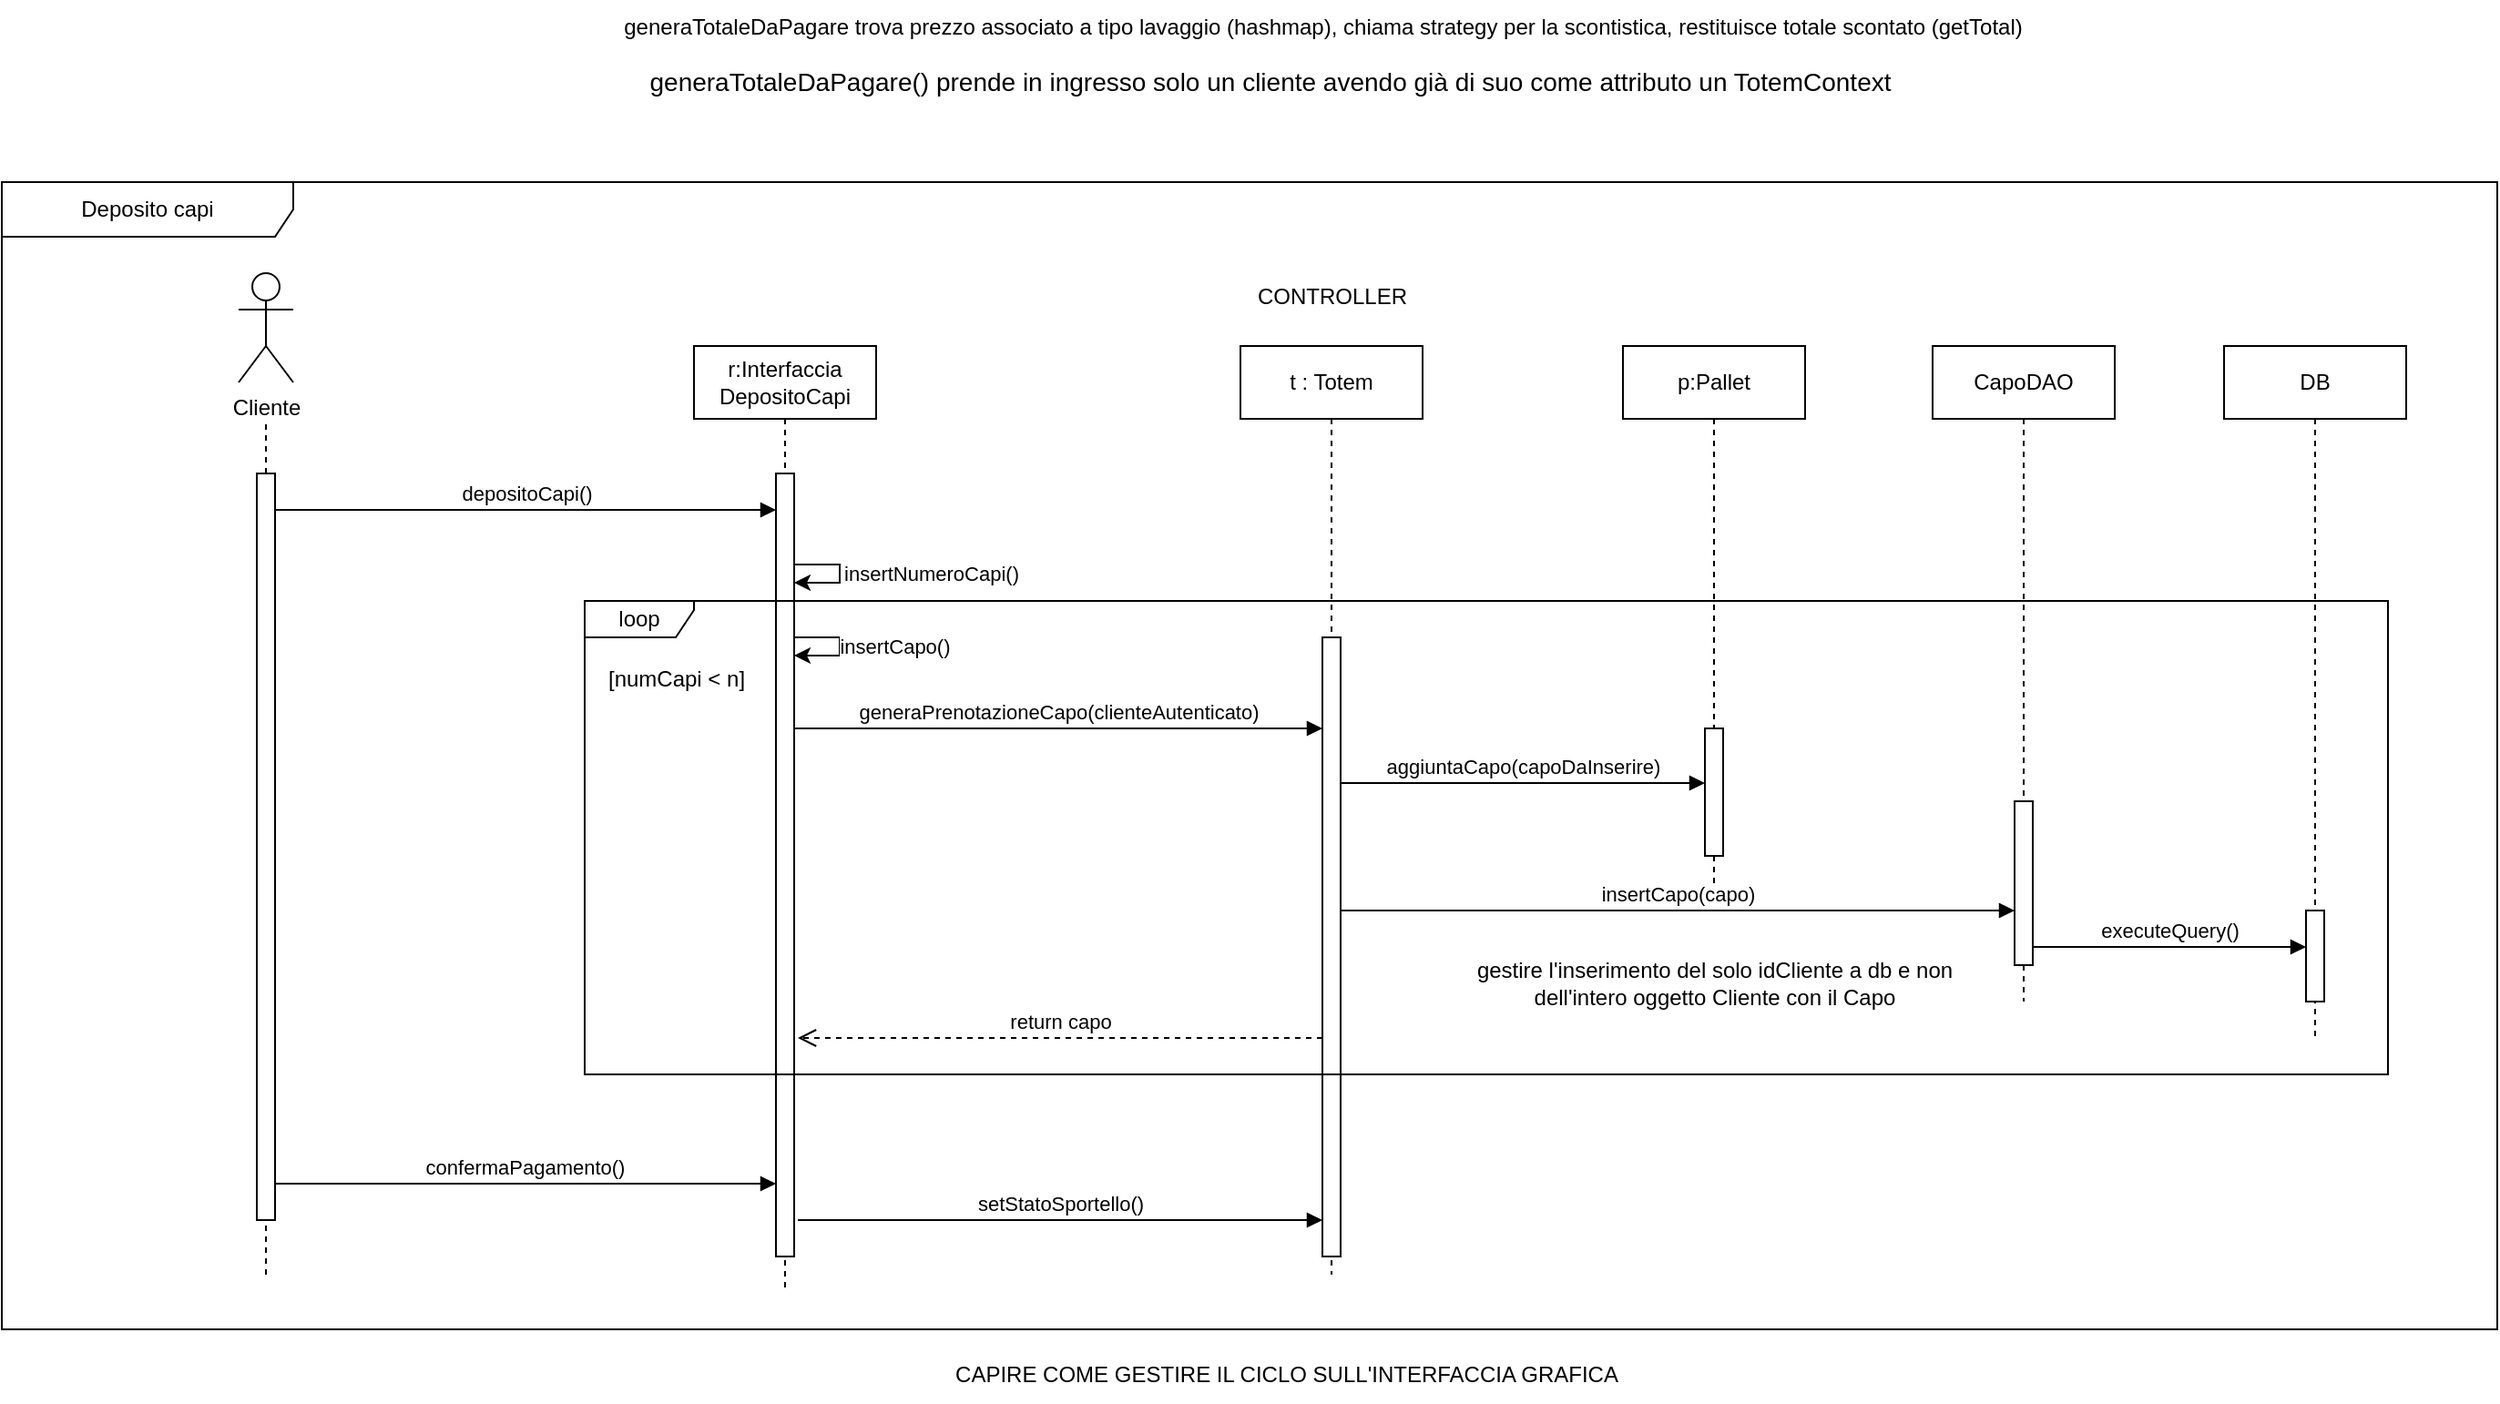 <mxfile version="26.0.11">
  <diagram name="Page-1" id="2YBvvXClWsGukQMizWep">
    <mxGraphModel grid="1" page="1" gridSize="10" guides="1" tooltips="1" connect="1" arrows="1" fold="1" pageScale="1" pageWidth="827" pageHeight="1169" math="0" shadow="0">
      <root>
        <mxCell id="0" />
        <mxCell id="1" parent="0" />
        <mxCell id="KFQoRSMoKo6lWCKC4XPC-30" value="r:Interfaccia DepositoCapi" style="shape=umlLifeline;perimeter=lifelinePerimeter;whiteSpace=wrap;html=1;container=0;dropTarget=0;collapsible=0;recursiveResize=0;outlineConnect=0;portConstraint=eastwest;newEdgeStyle={&quot;edgeStyle&quot;:&quot;elbowEdgeStyle&quot;,&quot;elbow&quot;:&quot;vertical&quot;,&quot;curved&quot;:0,&quot;rounded&quot;:0};fontColor=light-dark(#000000,#FFFFFF);" vertex="1" parent="1">
          <mxGeometry x="500" y="-820" width="100" height="520" as="geometry" />
        </mxCell>
        <mxCell id="KFQoRSMoKo6lWCKC4XPC-31" value="" style="html=1;points=[];perimeter=orthogonalPerimeter;outlineConnect=0;targetShapes=umlLifeline;portConstraint=eastwest;newEdgeStyle={&quot;edgeStyle&quot;:&quot;elbowEdgeStyle&quot;,&quot;elbow&quot;:&quot;vertical&quot;,&quot;curved&quot;:0,&quot;rounded&quot;:0};fontColor=light-dark(#000000,#FFFFFF);" vertex="1" parent="KFQoRSMoKo6lWCKC4XPC-30">
          <mxGeometry x="45" y="70" width="10" height="430" as="geometry" />
        </mxCell>
        <mxCell id="KFQoRSMoKo6lWCKC4XPC-34" value="t : Totem" style="shape=umlLifeline;perimeter=lifelinePerimeter;whiteSpace=wrap;html=1;container=0;dropTarget=0;collapsible=0;recursiveResize=0;outlineConnect=0;portConstraint=eastwest;newEdgeStyle={&quot;edgeStyle&quot;:&quot;elbowEdgeStyle&quot;,&quot;elbow&quot;:&quot;vertical&quot;,&quot;curved&quot;:0,&quot;rounded&quot;:0};fontColor=light-dark(#000000,#FFFFFF);" vertex="1" parent="1">
          <mxGeometry x="800" y="-820" width="100" height="510" as="geometry" />
        </mxCell>
        <mxCell id="KFQoRSMoKo6lWCKC4XPC-35" value="" style="html=1;points=[];perimeter=orthogonalPerimeter;outlineConnect=0;targetShapes=umlLifeline;portConstraint=eastwest;newEdgeStyle={&quot;edgeStyle&quot;:&quot;elbowEdgeStyle&quot;,&quot;elbow&quot;:&quot;vertical&quot;,&quot;curved&quot;:0,&quot;rounded&quot;:0};fontColor=light-dark(#000000,#FFFFFF);" vertex="1" parent="KFQoRSMoKo6lWCKC4XPC-34">
          <mxGeometry x="45" y="160" width="10" height="340" as="geometry" />
        </mxCell>
        <mxCell id="KFQoRSMoKo6lWCKC4XPC-37" value="return capo" style="html=1;verticalAlign=bottom;endArrow=open;dashed=1;endSize=8;edgeStyle=elbowEdgeStyle;elbow=vertical;curved=0;rounded=0;fontColor=light-dark(#000000,#FFFFFF);" edge="1" parent="1" source="KFQoRSMoKo6lWCKC4XPC-35">
          <mxGeometry relative="1" as="geometry">
            <mxPoint x="557" y="-440" as="targetPoint" />
            <Array as="points">
              <mxPoint x="772" y="-440" />
            </Array>
            <mxPoint x="840" y="-440" as="sourcePoint" />
            <mxPoint as="offset" />
          </mxGeometry>
        </mxCell>
        <mxCell id="KFQoRSMoKo6lWCKC4XPC-38" value="Deposito capi" style="shape=umlFrame;whiteSpace=wrap;html=1;pointerEvents=0;recursiveResize=0;container=1;collapsible=0;width=160;fontColor=light-dark(#000000,#FFFFFF);" vertex="1" parent="1">
          <mxGeometry x="120" y="-910" width="1370" height="630" as="geometry" />
        </mxCell>
        <mxCell id="tZzeq-og3VInymqJiUVC-8" value="DB" style="shape=umlLifeline;perimeter=lifelinePerimeter;whiteSpace=wrap;html=1;container=0;dropTarget=0;collapsible=0;recursiveResize=0;outlineConnect=0;portConstraint=eastwest;newEdgeStyle={&quot;edgeStyle&quot;:&quot;elbowEdgeStyle&quot;,&quot;elbow&quot;:&quot;vertical&quot;,&quot;curved&quot;:0,&quot;rounded&quot;:0};fontColor=light-dark(#000000,#FFFFFF);" vertex="1" parent="KFQoRSMoKo6lWCKC4XPC-38">
          <mxGeometry x="1220" y="90" width="100" height="380" as="geometry" />
        </mxCell>
        <mxCell id="tZzeq-og3VInymqJiUVC-9" value="" style="html=1;points=[];perimeter=orthogonalPerimeter;outlineConnect=0;targetShapes=umlLifeline;portConstraint=eastwest;newEdgeStyle={&quot;edgeStyle&quot;:&quot;elbowEdgeStyle&quot;,&quot;elbow&quot;:&quot;vertical&quot;,&quot;curved&quot;:0,&quot;rounded&quot;:0};fontColor=light-dark(#000000,#FFFFFF);" vertex="1" parent="tZzeq-og3VInymqJiUVC-8">
          <mxGeometry x="45" y="310" width="10" height="50" as="geometry" />
        </mxCell>
        <mxCell id="tZzeq-og3VInymqJiUVC-10" value="p:Pallet" style="shape=umlLifeline;perimeter=lifelinePerimeter;whiteSpace=wrap;html=1;container=0;dropTarget=0;collapsible=0;recursiveResize=0;outlineConnect=0;portConstraint=eastwest;newEdgeStyle={&quot;edgeStyle&quot;:&quot;elbowEdgeStyle&quot;,&quot;elbow&quot;:&quot;vertical&quot;,&quot;curved&quot;:0,&quot;rounded&quot;:0};fontColor=light-dark(#000000,#FFFFFF);" vertex="1" parent="KFQoRSMoKo6lWCKC4XPC-38">
          <mxGeometry x="890" y="90" width="100" height="300" as="geometry" />
        </mxCell>
        <mxCell id="tZzeq-og3VInymqJiUVC-11" value="" style="html=1;points=[];perimeter=orthogonalPerimeter;outlineConnect=0;targetShapes=umlLifeline;portConstraint=eastwest;newEdgeStyle={&quot;edgeStyle&quot;:&quot;elbowEdgeStyle&quot;,&quot;elbow&quot;:&quot;vertical&quot;,&quot;curved&quot;:0,&quot;rounded&quot;:0};fontColor=light-dark(#000000,#FFFFFF);" vertex="1" parent="tZzeq-og3VInymqJiUVC-10">
          <mxGeometry x="45" y="210" width="10" height="70" as="geometry" />
        </mxCell>
        <mxCell id="tZzeq-og3VInymqJiUVC-12" value="aggiuntaCapo(capoDaInserire)" style="html=1;verticalAlign=bottom;endArrow=block;edgeStyle=elbowEdgeStyle;elbow=vertical;curved=0;rounded=0;fontColor=light-dark(#000000,#FFFFFF);" edge="1" parent="KFQoRSMoKo6lWCKC4XPC-38" target="tZzeq-og3VInymqJiUVC-11">
          <mxGeometry relative="1" as="geometry">
            <mxPoint x="735" y="330" as="sourcePoint" />
            <Array as="points">
              <mxPoint x="930" y="330" />
              <mxPoint x="1095" y="364.58" />
              <mxPoint x="1015" y="274.58" />
            </Array>
            <mxPoint x="960" y="330" as="targetPoint" />
            <mxPoint as="offset" />
          </mxGeometry>
        </mxCell>
        <mxCell id="tZzeq-og3VInymqJiUVC-13" value="gestire l&#39;inserimento del solo idCliente a db e non &lt;br&gt;dell&#39;intero oggetto Cliente con il Capo" style="text;html=1;align=center;verticalAlign=middle;resizable=0;points=[];autosize=1;strokeColor=none;fillColor=none;fontColor=light-dark(#000000,#FFFFFF);" vertex="1" parent="KFQoRSMoKo6lWCKC4XPC-38">
          <mxGeometry x="800" y="420" width="280" height="40" as="geometry" />
        </mxCell>
        <mxCell id="tZzeq-og3VInymqJiUVC-14" value="CapoDAO" style="shape=umlLifeline;perimeter=lifelinePerimeter;whiteSpace=wrap;html=1;container=0;dropTarget=0;collapsible=0;recursiveResize=0;outlineConnect=0;portConstraint=eastwest;newEdgeStyle={&quot;edgeStyle&quot;:&quot;elbowEdgeStyle&quot;,&quot;elbow&quot;:&quot;vertical&quot;,&quot;curved&quot;:0,&quot;rounded&quot;:0};fontColor=light-dark(#000000,#FFFFFF);" vertex="1" parent="KFQoRSMoKo6lWCKC4XPC-38">
          <mxGeometry x="1060" y="90" width="100" height="360" as="geometry" />
        </mxCell>
        <mxCell id="tZzeq-og3VInymqJiUVC-15" value="" style="html=1;points=[];perimeter=orthogonalPerimeter;outlineConnect=0;targetShapes=umlLifeline;portConstraint=eastwest;newEdgeStyle={&quot;edgeStyle&quot;:&quot;elbowEdgeStyle&quot;,&quot;elbow&quot;:&quot;vertical&quot;,&quot;curved&quot;:0,&quot;rounded&quot;:0};fontColor=light-dark(#000000,#FFFFFF);" vertex="1" parent="tZzeq-og3VInymqJiUVC-14">
          <mxGeometry x="45" y="250" width="10" height="90" as="geometry" />
        </mxCell>
        <mxCell id="tZzeq-og3VInymqJiUVC-16" value="insertCapo(capo)" style="html=1;verticalAlign=bottom;endArrow=block;edgeStyle=elbowEdgeStyle;elbow=vertical;curved=0;rounded=0;fontColor=light-dark(#000000,#FFFFFF);" edge="1" parent="KFQoRSMoKo6lWCKC4XPC-38" target="tZzeq-og3VInymqJiUVC-15">
          <mxGeometry relative="1" as="geometry">
            <mxPoint x="735" y="400" as="sourcePoint" />
            <Array as="points">
              <mxPoint x="935" y="400" />
              <mxPoint x="1100" y="434.58" />
              <mxPoint x="1020" y="344.58" />
            </Array>
            <mxPoint x="940" y="400" as="targetPoint" />
            <mxPoint as="offset" />
          </mxGeometry>
        </mxCell>
        <mxCell id="tZzeq-og3VInymqJiUVC-17" value="executeQuery()" style="html=1;verticalAlign=bottom;endArrow=block;edgeStyle=elbowEdgeStyle;elbow=vertical;curved=0;rounded=0;fontColor=light-dark(#000000,#FFFFFF);" edge="1" parent="KFQoRSMoKo6lWCKC4XPC-38" source="tZzeq-og3VInymqJiUVC-15" target="tZzeq-og3VInymqJiUVC-9">
          <mxGeometry relative="1" as="geometry">
            <mxPoint x="1120" y="420" as="sourcePoint" />
            <Array as="points">
              <mxPoint x="1240" y="420" />
              <mxPoint x="1470" y="454.58" />
              <mxPoint x="1390" y="364.58" />
            </Array>
            <mxPoint x="1260" y="420" as="targetPoint" />
            <mxPoint as="offset" />
          </mxGeometry>
        </mxCell>
        <mxCell id="KFQoRSMoKo6lWCKC4XPC-39" value="Cliente" style="shape=umlActor;verticalLabelPosition=bottom;verticalAlign=top;html=1;outlineConnect=0;fontColor=light-dark(#000000,#FFFFFF);" vertex="1" parent="1">
          <mxGeometry x="250" y="-860" width="30" height="60" as="geometry" />
        </mxCell>
        <mxCell id="KFQoRSMoKo6lWCKC4XPC-40" value="" style="endArrow=none;dashed=1;html=1;rounded=0;fontColor=light-dark(#000000,#FFFFFF);" edge="1" parent="1" source="KFQoRSMoKo6lWCKC4XPC-42">
          <mxGeometry width="50" height="50" relative="1" as="geometry">
            <mxPoint x="264.72" y="-520" as="sourcePoint" />
            <mxPoint x="265" y="-780" as="targetPoint" />
          </mxGeometry>
        </mxCell>
        <mxCell id="KFQoRSMoKo6lWCKC4XPC-41" value="" style="endArrow=none;dashed=1;html=1;rounded=0;fontColor=light-dark(#000000,#FFFFFF);" edge="1" parent="1" target="KFQoRSMoKo6lWCKC4XPC-42">
          <mxGeometry width="50" height="50" relative="1" as="geometry">
            <mxPoint x="265" y="-310" as="sourcePoint" />
            <mxPoint x="264.72" y="-770" as="targetPoint" />
          </mxGeometry>
        </mxCell>
        <mxCell id="KFQoRSMoKo6lWCKC4XPC-42" value="" style="html=1;points=[];perimeter=orthogonalPerimeter;outlineConnect=0;targetShapes=umlLifeline;portConstraint=eastwest;newEdgeStyle={&quot;edgeStyle&quot;:&quot;elbowEdgeStyle&quot;,&quot;elbow&quot;:&quot;vertical&quot;,&quot;curved&quot;:0,&quot;rounded&quot;:0};fontColor=light-dark(#000000,#FFFFFF);" vertex="1" parent="1">
          <mxGeometry x="260" y="-750" width="10" height="410" as="geometry" />
        </mxCell>
        <mxCell id="KFQoRSMoKo6lWCKC4XPC-43" value="depositoCapi()" style="html=1;verticalAlign=bottom;endArrow=block;edgeStyle=elbowEdgeStyle;elbow=vertical;curved=0;rounded=0;fontColor=light-dark(#000000,#FFFFFF);" edge="1" parent="1" target="KFQoRSMoKo6lWCKC4XPC-31">
          <mxGeometry relative="1" as="geometry">
            <mxPoint x="270" y="-730" as="sourcePoint" />
            <Array as="points">
              <mxPoint x="355" y="-730" />
            </Array>
            <mxPoint x="440" y="-730" as="targetPoint" />
            <mxPoint as="offset" />
          </mxGeometry>
        </mxCell>
        <mxCell id="KFQoRSMoKo6lWCKC4XPC-50" value="" style="endArrow=classic;html=1;rounded=0;fontColor=light-dark(#000000,#FFFFFF);" edge="1" parent="1">
          <mxGeometry width="50" height="50" relative="1" as="geometry">
            <mxPoint x="555" y="-660" as="sourcePoint" />
            <mxPoint x="555" y="-650" as="targetPoint" />
            <Array as="points">
              <mxPoint x="580" y="-660" />
              <mxPoint x="580" y="-650" />
            </Array>
          </mxGeometry>
        </mxCell>
        <mxCell id="KFQoRSMoKo6lWCKC4XPC-51" value="insertCapo()" style="edgeLabel;html=1;align=center;verticalAlign=middle;resizable=0;points=[];fontColor=light-dark(#000000,#FFFFFF);" vertex="1" connectable="0" parent="KFQoRSMoKo6lWCKC4XPC-50">
          <mxGeometry x="-0.007" y="-1" relative="1" as="geometry">
            <mxPoint x="31" as="offset" />
          </mxGeometry>
        </mxCell>
        <mxCell id="KFQoRSMoKo6lWCKC4XPC-52" value="generaPrenotazioneCapo(clienteAutenticato)" style="html=1;verticalAlign=bottom;endArrow=block;edgeStyle=elbowEdgeStyle;elbow=vertical;curved=0;rounded=0;fontColor=light-dark(#000000,#FFFFFF);" edge="1" parent="1">
          <mxGeometry relative="1" as="geometry">
            <mxPoint x="555" y="-610" as="sourcePoint" />
            <Array as="points">
              <mxPoint x="835" y="-610" />
              <mxPoint x="920" y="-575.42" />
              <mxPoint x="840" y="-665.42" />
            </Array>
            <mxPoint x="845" y="-610" as="targetPoint" />
            <mxPoint as="offset" />
          </mxGeometry>
        </mxCell>
        <mxCell id="KFQoRSMoKo6lWCKC4XPC-57" value="confermaPagamento()" style="html=1;verticalAlign=bottom;endArrow=block;edgeStyle=elbowEdgeStyle;elbow=vertical;curved=0;rounded=0;fontColor=light-dark(#000000,#FFFFFF);" edge="1" parent="1" target="KFQoRSMoKo6lWCKC4XPC-31">
          <mxGeometry x="-0.002" relative="1" as="geometry">
            <mxPoint x="270" y="-360" as="sourcePoint" />
            <Array as="points">
              <mxPoint x="470" y="-360" />
              <mxPoint x="555" y="-325.42" />
              <mxPoint x="475" y="-415.42" />
            </Array>
            <mxPoint x="480" y="-360" as="targetPoint" />
            <mxPoint as="offset" />
          </mxGeometry>
        </mxCell>
        <mxCell id="KFQoRSMoKo6lWCKC4XPC-58" value="setStatoSportello()" style="html=1;verticalAlign=bottom;endArrow=block;edgeStyle=elbowEdgeStyle;elbow=vertical;curved=0;rounded=0;fontColor=light-dark(#000000,#FFFFFF);" edge="1" parent="1" target="KFQoRSMoKo6lWCKC4XPC-35">
          <mxGeometry relative="1" as="geometry">
            <mxPoint x="557" y="-340" as="sourcePoint" />
            <Array as="points">
              <mxPoint x="802" y="-340" />
              <mxPoint x="842" y="-310" />
              <mxPoint x="762" y="-400" />
            </Array>
            <mxPoint x="840" y="-340" as="targetPoint" />
          </mxGeometry>
        </mxCell>
        <mxCell id="PTnmxzgZ-QWiYPHwj2HS-1" value="CONTROLLER" style="text;html=1;align=center;verticalAlign=middle;resizable=0;points=[];autosize=1;strokeColor=none;fillColor=none;fontColor=light-dark(#000000,#FFFFFF);" vertex="1" parent="1">
          <mxGeometry x="795" y="-862" width="110" height="30" as="geometry" />
        </mxCell>
        <mxCell id="KFQoRSMoKo6lWCKC4XPC-64" value="generaTotaleDaPagare() prende in ingresso solo un cliente avendo già di suo come attributo un TotemContext" style="text;html=1;align=center;verticalAlign=middle;resizable=0;points=[];autosize=1;strokeColor=none;fillColor=none;fontSize=14;" vertex="1" parent="1">
          <mxGeometry x="461" y="-980" width="710" height="30" as="geometry" />
        </mxCell>
        <mxCell id="vdmMM3_UL0RQRDuBhtkI-1" value="generaTotaleDaPagare trova prezzo associato a tipo lavaggio (hashmap), chiama strategy per la scontistica, restituisce totale scontato (getTotal)" style="text;html=1;align=center;verticalAlign=middle;resizable=0;points=[];autosize=1;strokeColor=none;fillColor=none;" vertex="1" parent="1">
          <mxGeometry x="450" y="-1010" width="790" height="30" as="geometry" />
        </mxCell>
        <mxCell id="tZzeq-og3VInymqJiUVC-1" value="" style="endArrow=classic;html=1;rounded=0;fontColor=light-dark(#000000,#FFFFFF);" edge="1" parent="1" source="KFQoRSMoKo6lWCKC4XPC-31" target="KFQoRSMoKo6lWCKC4XPC-31">
          <mxGeometry width="50" height="50" relative="1" as="geometry">
            <mxPoint x="560" y="-700" as="sourcePoint" />
            <mxPoint x="560" y="-690" as="targetPoint" />
            <Array as="points">
              <mxPoint x="580" y="-700" />
              <mxPoint x="580" y="-690" />
            </Array>
          </mxGeometry>
        </mxCell>
        <mxCell id="tZzeq-og3VInymqJiUVC-2" value="&lt;span&gt;&lt;font style=&quot;&quot;&gt;insertNumeroCapi()&lt;/font&gt;&lt;/span&gt;" style="edgeLabel;html=1;align=center;verticalAlign=middle;resizable=0;points=[];fontColor=light-dark(#000000,#FFFFFF);" connectable="0" vertex="1" parent="tZzeq-og3VInymqJiUVC-1">
          <mxGeometry x="-0.007" y="-1" relative="1" as="geometry">
            <mxPoint x="51" as="offset" />
          </mxGeometry>
        </mxCell>
        <mxCell id="KFQoRSMoKo6lWCKC4XPC-2" value="loop" style="shape=umlFrame;whiteSpace=wrap;html=1;pointerEvents=0;recursiveResize=0;container=1;collapsible=0;width=60;height=20;fontColor=light-dark(#000000,#FFFFFF);" vertex="1" parent="1">
          <mxGeometry x="440" y="-680" width="990" height="260" as="geometry" />
        </mxCell>
        <mxCell id="KFQoRSMoKo6lWCKC4XPC-3" value="[numCapi &amp;lt; n]" style="text;html=1;align=center;verticalAlign=middle;resizable=0;points=[];autosize=1;strokeColor=none;fillColor=none;fontColor=light-dark(#000000,#FFFFFF);" vertex="1" parent="KFQoRSMoKo6lWCKC4XPC-2">
          <mxGeometry y="28" width="100" height="30" as="geometry" />
        </mxCell>
        <mxCell id="tZzeq-og3VInymqJiUVC-3" value="CAPIRE COME GESTIRE IL CICLO SULL&#39;INTERFACCIA GRAFICA" style="text;html=1;align=center;verticalAlign=middle;resizable=0;points=[];autosize=1;strokeColor=none;fillColor=none;fontColor=light-dark(#000000,#FFFFFF);" vertex="1" parent="1">
          <mxGeometry x="630" y="-270" width="390" height="30" as="geometry" />
        </mxCell>
      </root>
    </mxGraphModel>
  </diagram>
</mxfile>
